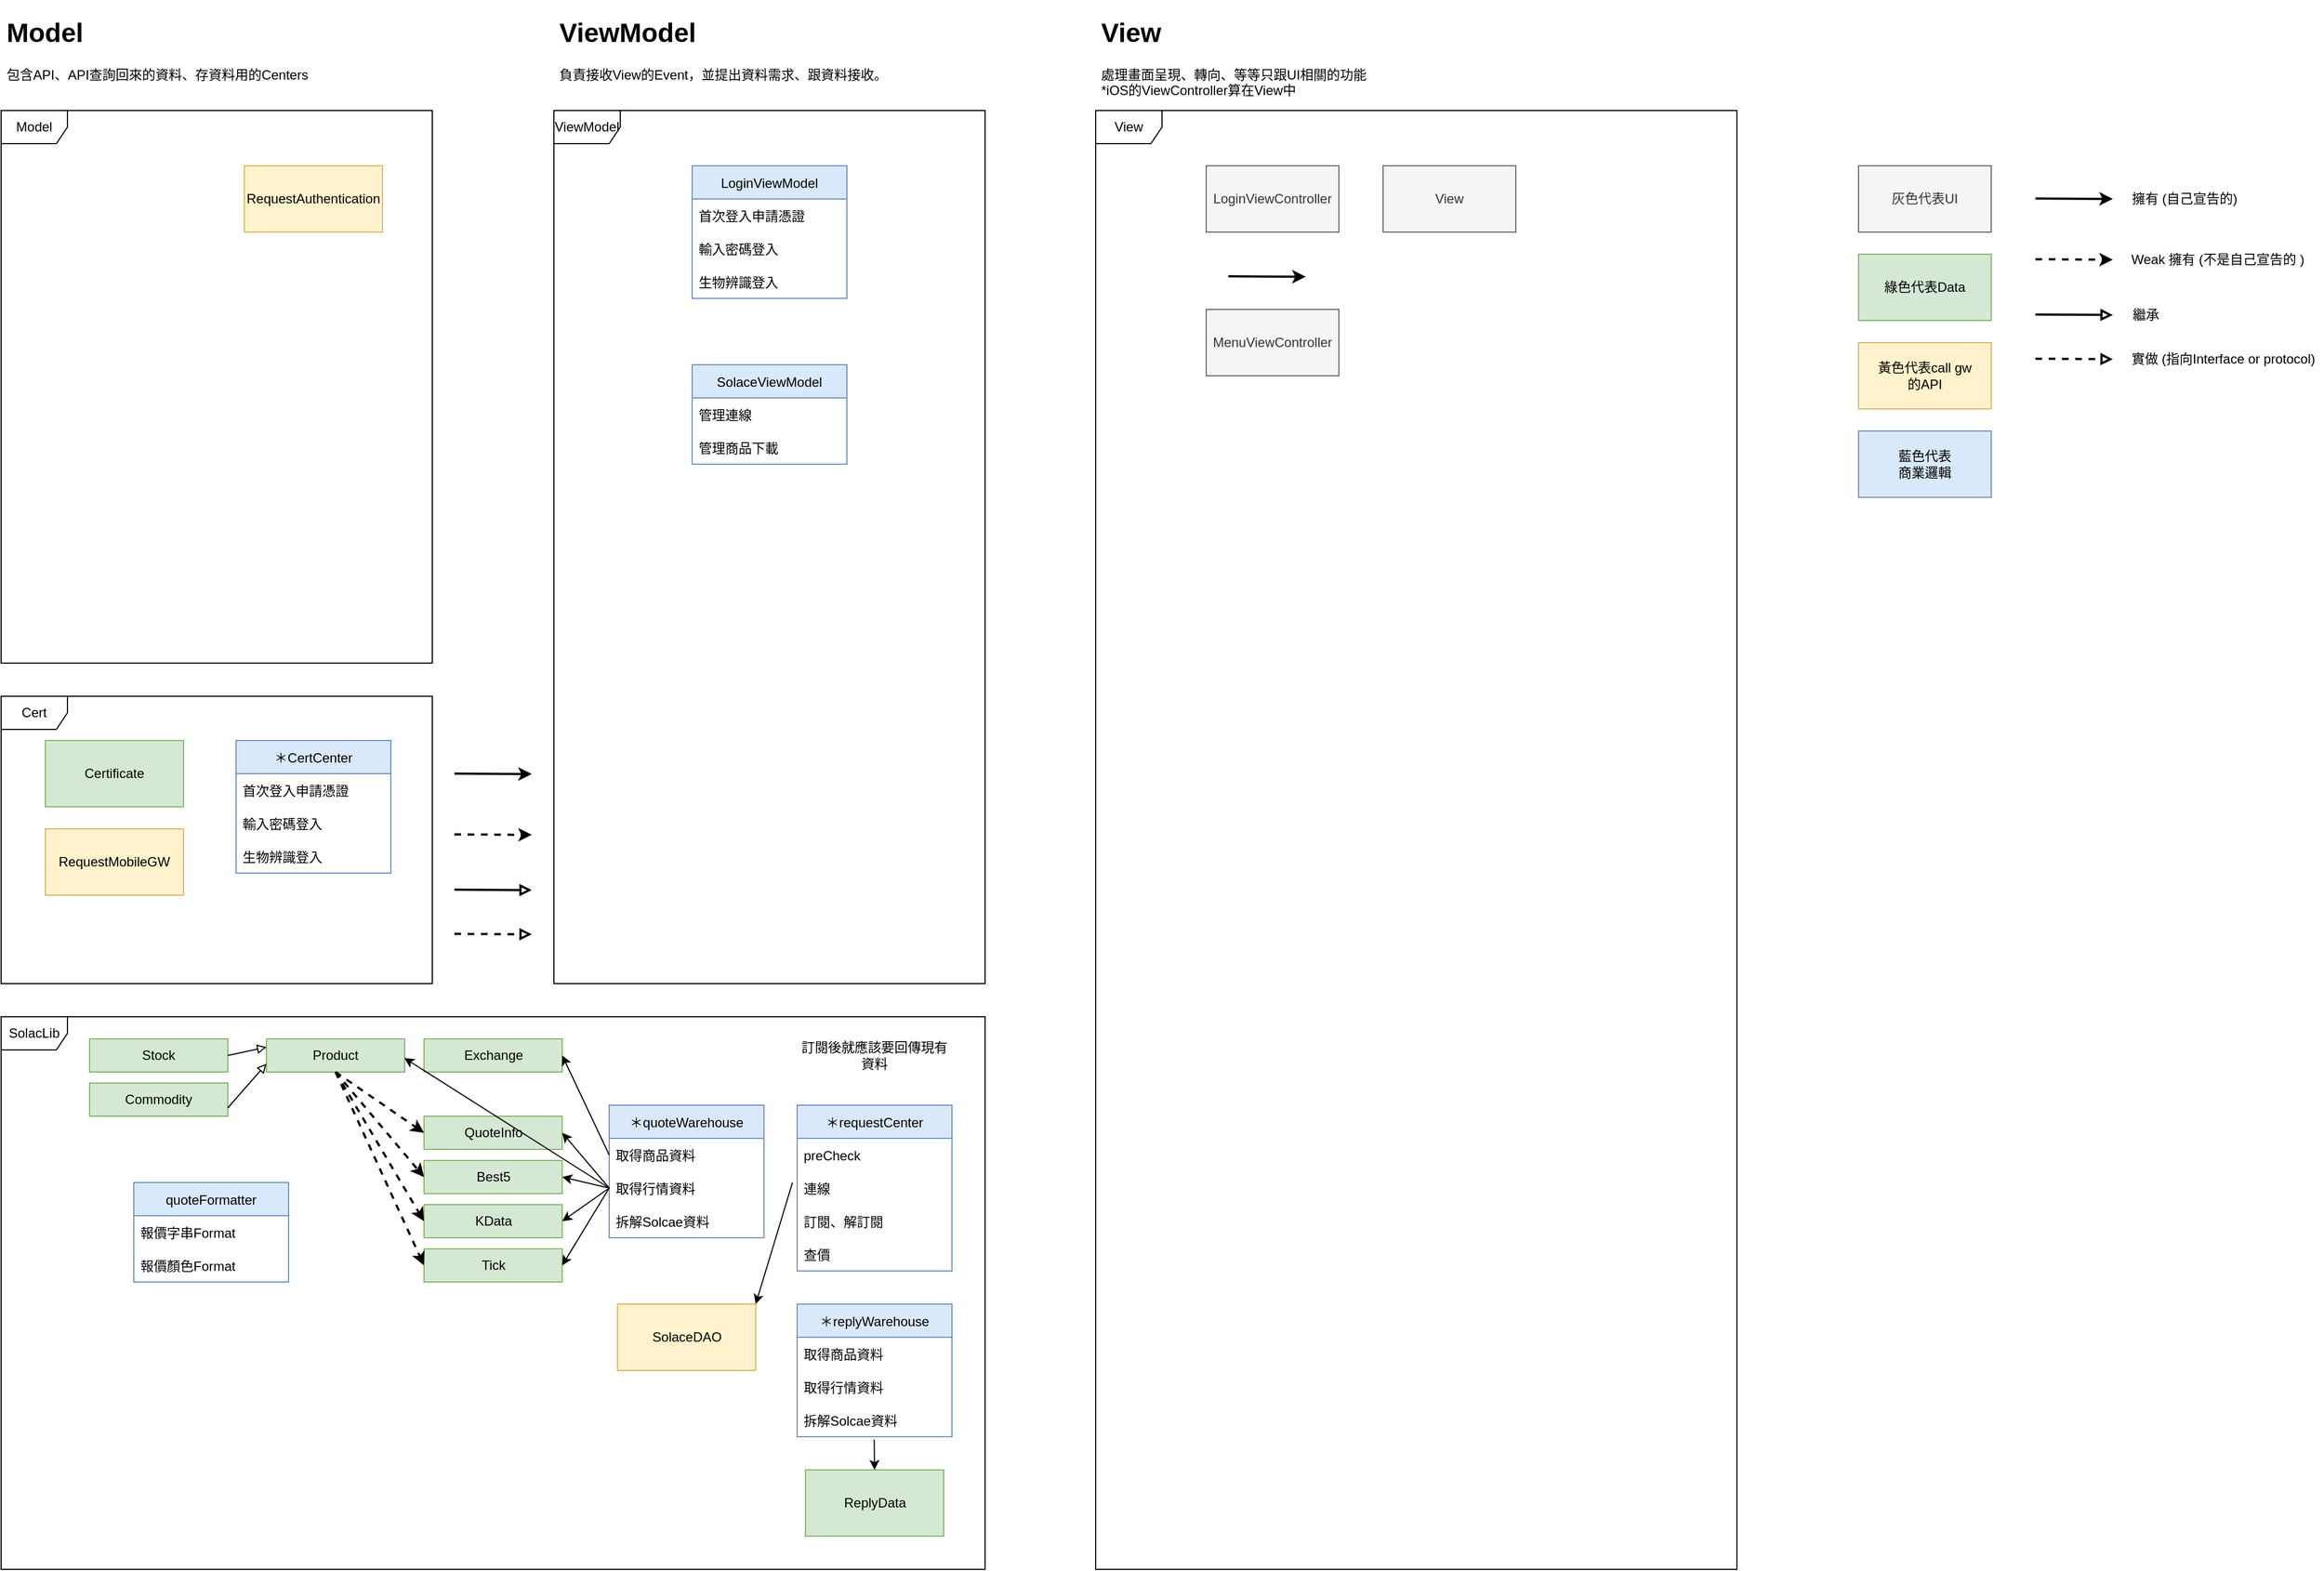 <mxfile version="21.1.1" type="github" pages="2">
  <diagram id="-5MKdK6eIRbCkDSXRrTR" name="第 1 页">
    <mxGraphModel dx="1059" dy="771" grid="1" gridSize="10" guides="1" tooltips="1" connect="1" arrows="1" fold="1" page="1" pageScale="1" pageWidth="3300" pageHeight="2339" math="0" shadow="0">
      <root>
        <mxCell id="0" />
        <mxCell id="1" parent="0" />
        <mxCell id="uijvVhA-nRrtOMYBr-LF-1" value="Model" style="shape=umlFrame;whiteSpace=wrap;html=1;" parent="1" vertex="1">
          <mxGeometry x="90" y="170" width="390" height="500" as="geometry" />
        </mxCell>
        <mxCell id="uijvVhA-nRrtOMYBr-LF-2" value="Cert" style="shape=umlFrame;whiteSpace=wrap;html=1;" parent="1" vertex="1">
          <mxGeometry x="90" y="700" width="390" height="260" as="geometry" />
        </mxCell>
        <mxCell id="uijvVhA-nRrtOMYBr-LF-3" value="SolacLib" style="shape=umlFrame;whiteSpace=wrap;html=1;" parent="1" vertex="1">
          <mxGeometry x="90" y="990" width="890" height="500" as="geometry" />
        </mxCell>
        <mxCell id="uijvVhA-nRrtOMYBr-LF-4" value="ViewModel" style="shape=umlFrame;whiteSpace=wrap;html=1;" parent="1" vertex="1">
          <mxGeometry x="590" y="170" width="390" height="790" as="geometry" />
        </mxCell>
        <mxCell id="uijvVhA-nRrtOMYBr-LF-5" value="&lt;h1&gt;Model&lt;/h1&gt;&lt;p&gt;包含API、API查詢回來的資料、存資料用的Centers&lt;/p&gt;" style="text;html=1;strokeColor=none;fillColor=none;spacing=5;spacingTop=-20;whiteSpace=wrap;overflow=hidden;rounded=0;" parent="1" vertex="1">
          <mxGeometry x="90" y="80" width="390" height="70" as="geometry" />
        </mxCell>
        <mxCell id="uijvVhA-nRrtOMYBr-LF-6" value="&lt;h1&gt;ViewModel&lt;/h1&gt;&lt;p&gt;負責接收View的Event，並提出資料需求、跟資料接收。&lt;/p&gt;" style="text;html=1;strokeColor=none;fillColor=none;spacing=5;spacingTop=-20;whiteSpace=wrap;overflow=hidden;rounded=0;" parent="1" vertex="1">
          <mxGeometry x="590" y="80" width="390" height="70" as="geometry" />
        </mxCell>
        <mxCell id="uijvVhA-nRrtOMYBr-LF-7" value="View" style="shape=umlFrame;whiteSpace=wrap;html=1;" parent="1" vertex="1">
          <mxGeometry x="1080" y="170" width="580" height="1320" as="geometry" />
        </mxCell>
        <mxCell id="uijvVhA-nRrtOMYBr-LF-8" value="&lt;h1&gt;View&lt;/h1&gt;&lt;p&gt;處理畫面呈現、轉向、等等只跟UI相關的功能&lt;br&gt;*iOS的ViewController算在View中&lt;/p&gt;" style="text;html=1;strokeColor=none;fillColor=none;spacing=5;spacingTop=-20;whiteSpace=wrap;overflow=hidden;rounded=0;" parent="1" vertex="1">
          <mxGeometry x="1080" y="80" width="390" height="80" as="geometry" />
        </mxCell>
        <mxCell id="uijvVhA-nRrtOMYBr-LF-10" value="LoginViewController" style="rounded=0;whiteSpace=wrap;html=1;fillColor=#f5f5f5;fontColor=#333333;strokeColor=#666666;" parent="1" vertex="1">
          <mxGeometry x="1180" y="220" width="120" height="60" as="geometry" />
        </mxCell>
        <mxCell id="uijvVhA-nRrtOMYBr-LF-11" value="View" style="rounded=0;whiteSpace=wrap;html=1;fillColor=#f5f5f5;fontColor=#333333;strokeColor=#666666;" parent="1" vertex="1">
          <mxGeometry x="1340" y="220" width="120" height="60" as="geometry" />
        </mxCell>
        <mxCell id="uijvVhA-nRrtOMYBr-LF-12" value="RequestAuthentication" style="rounded=0;whiteSpace=wrap;html=1;fillColor=#fff2cc;strokeColor=#d6b656;" parent="1" vertex="1">
          <mxGeometry x="310" y="220" width="125" height="60" as="geometry" />
        </mxCell>
        <mxCell id="uijvVhA-nRrtOMYBr-LF-16" value="LoginViewModel" style="swimlane;fontStyle=0;childLayout=stackLayout;horizontal=1;startSize=30;horizontalStack=0;resizeParent=1;resizeParentMax=0;resizeLast=0;collapsible=1;marginBottom=0;fillColor=#dae8fc;strokeColor=#6c8ebf;" parent="1" vertex="1">
          <mxGeometry x="715" y="220" width="140" height="120" as="geometry">
            <mxRectangle x="725" y="290" width="60" height="30" as="alternateBounds" />
          </mxGeometry>
        </mxCell>
        <mxCell id="uijvVhA-nRrtOMYBr-LF-17" value="首次登入申請憑證" style="text;strokeColor=none;fillColor=none;align=left;verticalAlign=middle;spacingLeft=4;spacingRight=4;overflow=hidden;points=[[0,0.5],[1,0.5]];portConstraint=eastwest;rotatable=0;" parent="uijvVhA-nRrtOMYBr-LF-16" vertex="1">
          <mxGeometry y="30" width="140" height="30" as="geometry" />
        </mxCell>
        <mxCell id="uijvVhA-nRrtOMYBr-LF-18" value="輸入密碼登入" style="text;strokeColor=none;fillColor=none;align=left;verticalAlign=middle;spacingLeft=4;spacingRight=4;overflow=hidden;points=[[0,0.5],[1,0.5]];portConstraint=eastwest;rotatable=0;" parent="uijvVhA-nRrtOMYBr-LF-16" vertex="1">
          <mxGeometry y="60" width="140" height="30" as="geometry" />
        </mxCell>
        <mxCell id="uijvVhA-nRrtOMYBr-LF-19" value="生物辨識登入" style="text;strokeColor=none;fillColor=none;align=left;verticalAlign=middle;spacingLeft=4;spacingRight=4;overflow=hidden;points=[[0,0.5],[1,0.5]];portConstraint=eastwest;rotatable=0;" parent="uijvVhA-nRrtOMYBr-LF-16" vertex="1">
          <mxGeometry y="90" width="140" height="30" as="geometry" />
        </mxCell>
        <mxCell id="uijvVhA-nRrtOMYBr-LF-24" value="＊CertCenter" style="swimlane;fontStyle=0;childLayout=stackLayout;horizontal=1;startSize=30;horizontalStack=0;resizeParent=1;resizeParentMax=0;resizeLast=0;collapsible=1;marginBottom=0;fillColor=#dae8fc;strokeColor=#6c8ebf;" parent="1" vertex="1">
          <mxGeometry x="302.5" y="740" width="140" height="120" as="geometry">
            <mxRectangle x="725" y="290" width="60" height="30" as="alternateBounds" />
          </mxGeometry>
        </mxCell>
        <mxCell id="uijvVhA-nRrtOMYBr-LF-25" value="首次登入申請憑證" style="text;strokeColor=none;fillColor=none;align=left;verticalAlign=middle;spacingLeft=4;spacingRight=4;overflow=hidden;points=[[0,0.5],[1,0.5]];portConstraint=eastwest;rotatable=0;" parent="uijvVhA-nRrtOMYBr-LF-24" vertex="1">
          <mxGeometry y="30" width="140" height="30" as="geometry" />
        </mxCell>
        <mxCell id="uijvVhA-nRrtOMYBr-LF-26" value="輸入密碼登入" style="text;strokeColor=none;fillColor=none;align=left;verticalAlign=middle;spacingLeft=4;spacingRight=4;overflow=hidden;points=[[0,0.5],[1,0.5]];portConstraint=eastwest;rotatable=0;" parent="uijvVhA-nRrtOMYBr-LF-24" vertex="1">
          <mxGeometry y="60" width="140" height="30" as="geometry" />
        </mxCell>
        <mxCell id="uijvVhA-nRrtOMYBr-LF-27" value="生物辨識登入" style="text;strokeColor=none;fillColor=none;align=left;verticalAlign=middle;spacingLeft=4;spacingRight=4;overflow=hidden;points=[[0,0.5],[1,0.5]];portConstraint=eastwest;rotatable=0;" parent="uijvVhA-nRrtOMYBr-LF-24" vertex="1">
          <mxGeometry y="90" width="140" height="30" as="geometry" />
        </mxCell>
        <mxCell id="uijvVhA-nRrtOMYBr-LF-28" value="Certificate" style="rounded=0;whiteSpace=wrap;html=1;fillColor=#d5e8d4;strokeColor=#82b366;" parent="1" vertex="1">
          <mxGeometry x="130" y="740" width="125" height="60" as="geometry" />
        </mxCell>
        <mxCell id="uijvVhA-nRrtOMYBr-LF-29" value="RequestMobileGW" style="rounded=0;whiteSpace=wrap;html=1;fillColor=#fff2cc;strokeColor=#d6b656;" parent="1" vertex="1">
          <mxGeometry x="130" y="820" width="125" height="60" as="geometry" />
        </mxCell>
        <mxCell id="uijvVhA-nRrtOMYBr-LF-30" value="灰色代表UI" style="rounded=0;whiteSpace=wrap;html=1;fillColor=#f5f5f5;fontColor=#333333;strokeColor=#666666;" parent="1" vertex="1">
          <mxGeometry x="1770" y="220" width="120" height="60" as="geometry" />
        </mxCell>
        <mxCell id="uijvVhA-nRrtOMYBr-LF-31" value="綠色代表Data" style="rounded=0;whiteSpace=wrap;html=1;fillColor=#d5e8d4;strokeColor=#82b366;" parent="1" vertex="1">
          <mxGeometry x="1770" y="300" width="120" height="60" as="geometry" />
        </mxCell>
        <mxCell id="uijvVhA-nRrtOMYBr-LF-32" value="黃色代表call gw&lt;br&gt;的API" style="rounded=0;whiteSpace=wrap;html=1;fillColor=#fff2cc;strokeColor=#d6b656;" parent="1" vertex="1">
          <mxGeometry x="1770" y="380" width="120" height="60" as="geometry" />
        </mxCell>
        <mxCell id="uijvVhA-nRrtOMYBr-LF-33" value="藍色代表&lt;br&gt;商業邏輯" style="rounded=0;whiteSpace=wrap;html=1;fillColor=#dae8fc;strokeColor=#6c8ebf;" parent="1" vertex="1">
          <mxGeometry x="1770" y="460" width="120" height="60" as="geometry" />
        </mxCell>
        <mxCell id="uijvVhA-nRrtOMYBr-LF-34" value="" style="endArrow=classic;html=1;rounded=0;strokeWidth=2;" parent="1" edge="1">
          <mxGeometry width="50" height="50" relative="1" as="geometry">
            <mxPoint x="1930" y="249.57" as="sourcePoint" />
            <mxPoint x="2000" y="250" as="targetPoint" />
          </mxGeometry>
        </mxCell>
        <mxCell id="uijvVhA-nRrtOMYBr-LF-35" value="擁有 (自己宣告的)" style="text;html=1;strokeColor=none;fillColor=none;align=center;verticalAlign=middle;whiteSpace=wrap;rounded=0;" parent="1" vertex="1">
          <mxGeometry x="2010" y="235" width="110" height="30" as="geometry" />
        </mxCell>
        <mxCell id="uijvVhA-nRrtOMYBr-LF-36" value="" style="endArrow=classic;html=1;rounded=0;strokeWidth=2;dashed=1;" parent="1" edge="1">
          <mxGeometry width="50" height="50" relative="1" as="geometry">
            <mxPoint x="1930" y="304.57" as="sourcePoint" />
            <mxPoint x="2000" y="305.0" as="targetPoint" />
          </mxGeometry>
        </mxCell>
        <mxCell id="uijvVhA-nRrtOMYBr-LF-37" value="Weak 擁有 (不是自己宣告的 )" style="text;html=1;strokeColor=none;fillColor=none;align=center;verticalAlign=middle;whiteSpace=wrap;rounded=0;" parent="1" vertex="1">
          <mxGeometry x="2010" y="290" width="170" height="30" as="geometry" />
        </mxCell>
        <mxCell id="uijvVhA-nRrtOMYBr-LF-38" value="" style="endArrow=block;html=1;rounded=0;strokeWidth=2;endFill=0;" parent="1" edge="1">
          <mxGeometry width="50" height="50" relative="1" as="geometry">
            <mxPoint x="1930" y="354.57" as="sourcePoint" />
            <mxPoint x="2000" y="355.0" as="targetPoint" />
          </mxGeometry>
        </mxCell>
        <mxCell id="uijvVhA-nRrtOMYBr-LF-39" value="繼承" style="text;html=1;strokeColor=none;fillColor=none;align=center;verticalAlign=middle;whiteSpace=wrap;rounded=0;" parent="1" vertex="1">
          <mxGeometry x="2010" y="340" width="40" height="30" as="geometry" />
        </mxCell>
        <mxCell id="uijvVhA-nRrtOMYBr-LF-42" value="" style="endArrow=block;html=1;rounded=0;strokeWidth=2;endFill=0;dashed=1;" parent="1" edge="1">
          <mxGeometry width="50" height="50" relative="1" as="geometry">
            <mxPoint x="1930" y="394.57" as="sourcePoint" />
            <mxPoint x="2000" y="395.0" as="targetPoint" />
          </mxGeometry>
        </mxCell>
        <mxCell id="uijvVhA-nRrtOMYBr-LF-43" value="實做 (指向Interface or protocol)" style="text;html=1;strokeColor=none;fillColor=none;align=center;verticalAlign=middle;whiteSpace=wrap;rounded=0;" parent="1" vertex="1">
          <mxGeometry x="2010" y="380" width="180" height="30" as="geometry" />
        </mxCell>
        <mxCell id="BUKAJGDQqXMuFUCt6NBV-1" value="" style="endArrow=classic;html=1;rounded=0;strokeWidth=2;" parent="1" edge="1">
          <mxGeometry width="50" height="50" relative="1" as="geometry">
            <mxPoint x="1200" y="320.0" as="sourcePoint" />
            <mxPoint x="1270" y="320.43" as="targetPoint" />
          </mxGeometry>
        </mxCell>
        <mxCell id="BUKAJGDQqXMuFUCt6NBV-2" value="MenuViewController" style="rounded=0;whiteSpace=wrap;html=1;fillColor=#f5f5f5;fontColor=#333333;strokeColor=#666666;" parent="1" vertex="1">
          <mxGeometry x="1180" y="350" width="120" height="60" as="geometry" />
        </mxCell>
        <mxCell id="BUKAJGDQqXMuFUCt6NBV-3" value="SolaceViewModel" style="swimlane;fontStyle=0;childLayout=stackLayout;horizontal=1;startSize=30;horizontalStack=0;resizeParent=1;resizeParentMax=0;resizeLast=0;collapsible=1;marginBottom=0;fillColor=#dae8fc;strokeColor=#6c8ebf;" parent="1" vertex="1">
          <mxGeometry x="715" y="400" width="140" height="90" as="geometry">
            <mxRectangle x="725" y="290" width="60" height="30" as="alternateBounds" />
          </mxGeometry>
        </mxCell>
        <mxCell id="BUKAJGDQqXMuFUCt6NBV-4" value="管理連線" style="text;strokeColor=none;fillColor=none;align=left;verticalAlign=middle;spacingLeft=4;spacingRight=4;overflow=hidden;points=[[0,0.5],[1,0.5]];portConstraint=eastwest;rotatable=0;" parent="BUKAJGDQqXMuFUCt6NBV-3" vertex="1">
          <mxGeometry y="30" width="140" height="30" as="geometry" />
        </mxCell>
        <mxCell id="BUKAJGDQqXMuFUCt6NBV-5" value="管理商品下載" style="text;strokeColor=none;fillColor=none;align=left;verticalAlign=middle;spacingLeft=4;spacingRight=4;overflow=hidden;points=[[0,0.5],[1,0.5]];portConstraint=eastwest;rotatable=0;" parent="BUKAJGDQqXMuFUCt6NBV-3" vertex="1">
          <mxGeometry y="60" width="140" height="30" as="geometry" />
        </mxCell>
        <mxCell id="BUKAJGDQqXMuFUCt6NBV-7" value="＊quoteWarehouse" style="swimlane;fontStyle=0;childLayout=stackLayout;horizontal=1;startSize=30;horizontalStack=0;resizeParent=1;resizeParentMax=0;resizeLast=0;collapsible=1;marginBottom=0;fillColor=#dae8fc;strokeColor=#6c8ebf;" parent="1" vertex="1">
          <mxGeometry x="640" y="1070" width="140" height="120" as="geometry">
            <mxRectangle x="600" y="1150" width="60" height="30" as="alternateBounds" />
          </mxGeometry>
        </mxCell>
        <mxCell id="BUKAJGDQqXMuFUCt6NBV-8" value="取得商品資料" style="text;strokeColor=none;fillColor=none;align=left;verticalAlign=middle;spacingLeft=4;spacingRight=4;overflow=hidden;points=[[0,0.5],[1,0.5]];portConstraint=eastwest;rotatable=0;" parent="BUKAJGDQqXMuFUCt6NBV-7" vertex="1">
          <mxGeometry y="30" width="140" height="30" as="geometry" />
        </mxCell>
        <mxCell id="BUKAJGDQqXMuFUCt6NBV-10" value="取得行情資料" style="text;strokeColor=none;fillColor=none;align=left;verticalAlign=middle;spacingLeft=4;spacingRight=4;overflow=hidden;points=[[0,0.5],[1,0.5]];portConstraint=eastwest;rotatable=0;" parent="BUKAJGDQqXMuFUCt6NBV-7" vertex="1">
          <mxGeometry y="60" width="140" height="30" as="geometry" />
        </mxCell>
        <mxCell id="BUKAJGDQqXMuFUCt6NBV-9" value="拆解Solcae資料" style="text;strokeColor=none;fillColor=none;align=left;verticalAlign=middle;spacingLeft=4;spacingRight=4;overflow=hidden;points=[[0,0.5],[1,0.5]];portConstraint=eastwest;rotatable=0;" parent="BUKAJGDQqXMuFUCt6NBV-7" vertex="1">
          <mxGeometry y="90" width="140" height="30" as="geometry" />
        </mxCell>
        <mxCell id="BUKAJGDQqXMuFUCt6NBV-11" value="＊requestCenter" style="swimlane;fontStyle=0;childLayout=stackLayout;horizontal=1;startSize=30;horizontalStack=0;resizeParent=1;resizeParentMax=0;resizeLast=0;collapsible=1;marginBottom=0;fillColor=#dae8fc;strokeColor=#6c8ebf;" parent="1" vertex="1">
          <mxGeometry x="810" y="1070" width="140" height="150" as="geometry">
            <mxRectangle x="725" y="290" width="60" height="30" as="alternateBounds" />
          </mxGeometry>
        </mxCell>
        <mxCell id="BUKAJGDQqXMuFUCt6NBV-12" value="preCheck" style="text;strokeColor=none;fillColor=none;align=left;verticalAlign=middle;spacingLeft=4;spacingRight=4;overflow=hidden;points=[[0,0.5],[1,0.5]];portConstraint=eastwest;rotatable=0;" parent="BUKAJGDQqXMuFUCt6NBV-11" vertex="1">
          <mxGeometry y="30" width="140" height="30" as="geometry" />
        </mxCell>
        <mxCell id="BUKAJGDQqXMuFUCt6NBV-13" value="連線" style="text;strokeColor=none;fillColor=none;align=left;verticalAlign=middle;spacingLeft=4;spacingRight=4;overflow=hidden;points=[[0,0.5],[1,0.5]];portConstraint=eastwest;rotatable=0;" parent="BUKAJGDQqXMuFUCt6NBV-11" vertex="1">
          <mxGeometry y="60" width="140" height="30" as="geometry" />
        </mxCell>
        <mxCell id="BUKAJGDQqXMuFUCt6NBV-14" value="訂閱、解訂閱" style="text;strokeColor=none;fillColor=none;align=left;verticalAlign=middle;spacingLeft=4;spacingRight=4;overflow=hidden;points=[[0,0.5],[1,0.5]];portConstraint=eastwest;rotatable=0;" parent="BUKAJGDQqXMuFUCt6NBV-11" vertex="1">
          <mxGeometry y="90" width="140" height="30" as="geometry" />
        </mxCell>
        <mxCell id="BUKAJGDQqXMuFUCt6NBV-24" value="查價" style="text;strokeColor=none;fillColor=none;align=left;verticalAlign=middle;spacingLeft=4;spacingRight=4;overflow=hidden;points=[[0,0.5],[1,0.5]];portConstraint=eastwest;rotatable=0;" parent="BUKAJGDQqXMuFUCt6NBV-11" vertex="1">
          <mxGeometry y="120" width="140" height="30" as="geometry" />
        </mxCell>
        <mxCell id="BUKAJGDQqXMuFUCt6NBV-25" value="SolaceDAO" style="rounded=0;whiteSpace=wrap;html=1;fillColor=#fff2cc;strokeColor=#d6b656;" parent="1" vertex="1">
          <mxGeometry x="647.5" y="1250" width="125" height="60" as="geometry" />
        </mxCell>
        <mxCell id="BUKAJGDQqXMuFUCt6NBV-27" value="Exchange" style="rounded=0;whiteSpace=wrap;html=1;fillColor=#d5e8d4;strokeColor=#82b366;" parent="1" vertex="1">
          <mxGeometry x="472.5" y="1010" width="125" height="30" as="geometry" />
        </mxCell>
        <mxCell id="BUKAJGDQqXMuFUCt6NBV-28" value="Product" style="rounded=0;whiteSpace=wrap;html=1;fillColor=#d5e8d4;strokeColor=#82b366;" parent="1" vertex="1">
          <mxGeometry x="330" y="1010" width="125" height="30" as="geometry" />
        </mxCell>
        <mxCell id="BUKAJGDQqXMuFUCt6NBV-29" value="Stock" style="rounded=0;whiteSpace=wrap;html=1;fillColor=#d5e8d4;strokeColor=#82b366;" parent="1" vertex="1">
          <mxGeometry x="170" y="1010" width="125" height="30" as="geometry" />
        </mxCell>
        <mxCell id="BUKAJGDQqXMuFUCt6NBV-30" value="Commodity" style="rounded=0;whiteSpace=wrap;html=1;fillColor=#d5e8d4;strokeColor=#82b366;" parent="1" vertex="1">
          <mxGeometry x="170" y="1050" width="125" height="30" as="geometry" />
        </mxCell>
        <mxCell id="BUKAJGDQqXMuFUCt6NBV-31" value="" style="endArrow=block;html=1;rounded=0;strokeWidth=1;endFill=0;exitX=1;exitY=0.5;exitDx=0;exitDy=0;entryX=0;entryY=0.25;entryDx=0;entryDy=0;" parent="1" source="BUKAJGDQqXMuFUCt6NBV-29" target="BUKAJGDQqXMuFUCt6NBV-28" edge="1">
          <mxGeometry width="50" height="50" relative="1" as="geometry">
            <mxPoint x="302.5" y="1210" as="sourcePoint" />
            <mxPoint x="372.5" y="1210.43" as="targetPoint" />
          </mxGeometry>
        </mxCell>
        <mxCell id="BUKAJGDQqXMuFUCt6NBV-32" value="" style="endArrow=block;html=1;rounded=0;strokeWidth=1;endFill=0;exitX=1;exitY=0.75;exitDx=0;exitDy=0;entryX=0;entryY=0.75;entryDx=0;entryDy=0;" parent="1" source="BUKAJGDQqXMuFUCt6NBV-30" target="BUKAJGDQqXMuFUCt6NBV-28" edge="1">
          <mxGeometry width="50" height="50" relative="1" as="geometry">
            <mxPoint x="312.5" y="1220" as="sourcePoint" />
            <mxPoint x="382.5" y="1220.43" as="targetPoint" />
          </mxGeometry>
        </mxCell>
        <mxCell id="BUKAJGDQqXMuFUCt6NBV-33" value="QuoteInfo" style="rounded=0;whiteSpace=wrap;html=1;fillColor=#d5e8d4;strokeColor=#82b366;" parent="1" vertex="1">
          <mxGeometry x="472.5" y="1080" width="125" height="30" as="geometry" />
        </mxCell>
        <mxCell id="BUKAJGDQqXMuFUCt6NBV-34" value="Best5" style="rounded=0;whiteSpace=wrap;html=1;fillColor=#d5e8d4;strokeColor=#82b366;" parent="1" vertex="1">
          <mxGeometry x="472.5" y="1120" width="125" height="30" as="geometry" />
        </mxCell>
        <mxCell id="BUKAJGDQqXMuFUCt6NBV-35" value="Tick" style="rounded=0;whiteSpace=wrap;html=1;fillColor=#d5e8d4;strokeColor=#82b366;" parent="1" vertex="1">
          <mxGeometry x="472.5" y="1200" width="125" height="30" as="geometry" />
        </mxCell>
        <mxCell id="BUKAJGDQqXMuFUCt6NBV-36" value="KData" style="rounded=0;whiteSpace=wrap;html=1;fillColor=#d5e8d4;strokeColor=#82b366;" parent="1" vertex="1">
          <mxGeometry x="472.5" y="1160" width="125" height="30" as="geometry" />
        </mxCell>
        <mxCell id="BUKAJGDQqXMuFUCt6NBV-37" value="ReplyData" style="rounded=0;whiteSpace=wrap;html=1;fillColor=#d5e8d4;strokeColor=#82b366;" parent="1" vertex="1">
          <mxGeometry x="817.5" y="1400" width="125" height="60" as="geometry" />
        </mxCell>
        <mxCell id="BUKAJGDQqXMuFUCt6NBV-38" value="＊replyWarehouse" style="swimlane;fontStyle=0;childLayout=stackLayout;horizontal=1;startSize=30;horizontalStack=0;resizeParent=1;resizeParentMax=0;resizeLast=0;collapsible=1;marginBottom=0;fillColor=#dae8fc;strokeColor=#6c8ebf;" parent="1" vertex="1">
          <mxGeometry x="810" y="1250" width="140" height="120" as="geometry">
            <mxRectangle x="600" y="1150" width="60" height="30" as="alternateBounds" />
          </mxGeometry>
        </mxCell>
        <mxCell id="BUKAJGDQqXMuFUCt6NBV-39" value="取得商品資料" style="text;strokeColor=none;fillColor=none;align=left;verticalAlign=middle;spacingLeft=4;spacingRight=4;overflow=hidden;points=[[0,0.5],[1,0.5]];portConstraint=eastwest;rotatable=0;" parent="BUKAJGDQqXMuFUCt6NBV-38" vertex="1">
          <mxGeometry y="30" width="140" height="30" as="geometry" />
        </mxCell>
        <mxCell id="BUKAJGDQqXMuFUCt6NBV-40" value="取得行情資料" style="text;strokeColor=none;fillColor=none;align=left;verticalAlign=middle;spacingLeft=4;spacingRight=4;overflow=hidden;points=[[0,0.5],[1,0.5]];portConstraint=eastwest;rotatable=0;" parent="BUKAJGDQqXMuFUCt6NBV-38" vertex="1">
          <mxGeometry y="60" width="140" height="30" as="geometry" />
        </mxCell>
        <mxCell id="BUKAJGDQqXMuFUCt6NBV-41" value="拆解Solcae資料" style="text;strokeColor=none;fillColor=none;align=left;verticalAlign=middle;spacingLeft=4;spacingRight=4;overflow=hidden;points=[[0,0.5],[1,0.5]];portConstraint=eastwest;rotatable=0;" parent="BUKAJGDQqXMuFUCt6NBV-38" vertex="1">
          <mxGeometry y="90" width="140" height="30" as="geometry" />
        </mxCell>
        <mxCell id="BUKAJGDQqXMuFUCt6NBV-44" value="" style="endArrow=classic;html=1;rounded=0;strokeWidth=2;" parent="1" edge="1">
          <mxGeometry width="50" height="50" relative="1" as="geometry">
            <mxPoint x="500" y="770" as="sourcePoint" />
            <mxPoint x="570" y="770.43" as="targetPoint" />
          </mxGeometry>
        </mxCell>
        <mxCell id="BUKAJGDQqXMuFUCt6NBV-45" value="" style="endArrow=classic;html=1;rounded=0;strokeWidth=2;dashed=1;" parent="1" edge="1">
          <mxGeometry width="50" height="50" relative="1" as="geometry">
            <mxPoint x="500" y="825" as="sourcePoint" />
            <mxPoint x="570" y="825.43" as="targetPoint" />
          </mxGeometry>
        </mxCell>
        <mxCell id="BUKAJGDQqXMuFUCt6NBV-46" value="" style="endArrow=block;html=1;rounded=0;strokeWidth=2;endFill=0;" parent="1" edge="1">
          <mxGeometry width="50" height="50" relative="1" as="geometry">
            <mxPoint x="500" y="875" as="sourcePoint" />
            <mxPoint x="570" y="875.43" as="targetPoint" />
          </mxGeometry>
        </mxCell>
        <mxCell id="BUKAJGDQqXMuFUCt6NBV-47" value="" style="endArrow=block;html=1;rounded=0;strokeWidth=2;endFill=0;dashed=1;" parent="1" edge="1">
          <mxGeometry width="50" height="50" relative="1" as="geometry">
            <mxPoint x="500" y="915" as="sourcePoint" />
            <mxPoint x="570" y="915.43" as="targetPoint" />
          </mxGeometry>
        </mxCell>
        <mxCell id="BUKAJGDQqXMuFUCt6NBV-48" value="" style="endArrow=classic;html=1;rounded=0;strokeWidth=1;exitX=-0.03;exitY=0.333;exitDx=0;exitDy=0;exitPerimeter=0;entryX=1;entryY=0;entryDx=0;entryDy=0;" parent="1" source="BUKAJGDQqXMuFUCt6NBV-13" target="BUKAJGDQqXMuFUCt6NBV-25" edge="1">
          <mxGeometry width="50" height="50" relative="1" as="geometry">
            <mxPoint x="530" y="1220" as="sourcePoint" />
            <mxPoint x="600" y="1220.43" as="targetPoint" />
          </mxGeometry>
        </mxCell>
        <mxCell id="BUKAJGDQqXMuFUCt6NBV-49" value="" style="endArrow=classic;html=1;rounded=0;strokeWidth=1;exitX=0;exitY=0.5;exitDx=0;exitDy=0;entryX=1;entryY=0.5;entryDx=0;entryDy=0;" parent="1" source="BUKAJGDQqXMuFUCt6NBV-8" target="BUKAJGDQqXMuFUCt6NBV-27" edge="1">
          <mxGeometry width="50" height="50" relative="1" as="geometry">
            <mxPoint x="510" y="1230" as="sourcePoint" />
            <mxPoint x="580" y="1230.43" as="targetPoint" />
          </mxGeometry>
        </mxCell>
        <mxCell id="BUKAJGDQqXMuFUCt6NBV-50" value="" style="endArrow=classic;html=1;rounded=0;strokeWidth=1;exitX=0;exitY=0.5;exitDx=0;exitDy=0;entryX=0.998;entryY=0.578;entryDx=0;entryDy=0;entryPerimeter=0;" parent="1" source="BUKAJGDQqXMuFUCt6NBV-10" target="BUKAJGDQqXMuFUCt6NBV-28" edge="1">
          <mxGeometry width="50" height="50" relative="1" as="geometry">
            <mxPoint x="500" y="1200" as="sourcePoint" />
            <mxPoint x="570" y="1200.43" as="targetPoint" />
          </mxGeometry>
        </mxCell>
        <mxCell id="BUKAJGDQqXMuFUCt6NBV-51" value="" style="endArrow=classic;html=1;rounded=0;strokeWidth=1;exitX=0;exitY=0.5;exitDx=0;exitDy=0;entryX=1;entryY=0.5;entryDx=0;entryDy=0;" parent="1" source="BUKAJGDQqXMuFUCt6NBV-10" target="BUKAJGDQqXMuFUCt6NBV-33" edge="1">
          <mxGeometry width="50" height="50" relative="1" as="geometry">
            <mxPoint x="460" y="1160" as="sourcePoint" />
            <mxPoint x="530" y="1160.43" as="targetPoint" />
          </mxGeometry>
        </mxCell>
        <mxCell id="BUKAJGDQqXMuFUCt6NBV-52" value="" style="endArrow=classic;html=1;rounded=0;strokeWidth=1;exitX=0;exitY=0.5;exitDx=0;exitDy=0;entryX=1;entryY=0.5;entryDx=0;entryDy=0;" parent="1" source="BUKAJGDQqXMuFUCt6NBV-10" target="BUKAJGDQqXMuFUCt6NBV-34" edge="1">
          <mxGeometry width="50" height="50" relative="1" as="geometry">
            <mxPoint x="505" y="1239.66" as="sourcePoint" />
            <mxPoint x="575" y="1240.09" as="targetPoint" />
          </mxGeometry>
        </mxCell>
        <mxCell id="BUKAJGDQqXMuFUCt6NBV-53" value="" style="endArrow=classic;html=1;rounded=0;strokeWidth=1;exitX=0;exitY=0.5;exitDx=0;exitDy=0;entryX=1;entryY=0.5;entryDx=0;entryDy=0;" parent="1" source="BUKAJGDQqXMuFUCt6NBV-10" target="BUKAJGDQqXMuFUCt6NBV-35" edge="1">
          <mxGeometry width="50" height="50" relative="1" as="geometry">
            <mxPoint x="442.5" y="1180" as="sourcePoint" />
            <mxPoint x="512.5" y="1180.43" as="targetPoint" />
          </mxGeometry>
        </mxCell>
        <mxCell id="BUKAJGDQqXMuFUCt6NBV-54" value="" style="endArrow=classic;html=1;rounded=0;strokeWidth=1;entryX=1;entryY=0.5;entryDx=0;entryDy=0;exitX=0;exitY=0.5;exitDx=0;exitDy=0;" parent="1" source="BUKAJGDQqXMuFUCt6NBV-10" target="BUKAJGDQqXMuFUCt6NBV-36" edge="1">
          <mxGeometry width="50" height="50" relative="1" as="geometry">
            <mxPoint x="470" y="1160" as="sourcePoint" />
            <mxPoint x="540" y="1160.43" as="targetPoint" />
          </mxGeometry>
        </mxCell>
        <mxCell id="BUKAJGDQqXMuFUCt6NBV-55" value="" style="endArrow=classic;html=1;rounded=0;strokeWidth=1;exitX=0.498;exitY=1.087;exitDx=0;exitDy=0;exitPerimeter=0;entryX=0.5;entryY=0;entryDx=0;entryDy=0;" parent="1" source="BUKAJGDQqXMuFUCt6NBV-41" target="BUKAJGDQqXMuFUCt6NBV-37" edge="1">
          <mxGeometry width="50" height="50" relative="1" as="geometry">
            <mxPoint x="710" y="1390" as="sourcePoint" />
            <mxPoint x="780" y="1390.43" as="targetPoint" />
          </mxGeometry>
        </mxCell>
        <mxCell id="BUKAJGDQqXMuFUCt6NBV-56" value="" style="endArrow=classic;html=1;rounded=0;strokeWidth=2;dashed=1;entryX=0;entryY=0.5;entryDx=0;entryDy=0;exitX=0.5;exitY=1;exitDx=0;exitDy=0;" parent="1" source="BUKAJGDQqXMuFUCt6NBV-28" target="BUKAJGDQqXMuFUCt6NBV-33" edge="1">
          <mxGeometry width="50" height="50" relative="1" as="geometry">
            <mxPoint x="330" y="1079.31" as="sourcePoint" />
            <mxPoint x="400" y="1079.74" as="targetPoint" />
          </mxGeometry>
        </mxCell>
        <mxCell id="BUKAJGDQqXMuFUCt6NBV-57" value="" style="endArrow=classic;html=1;rounded=0;strokeWidth=2;dashed=1;entryX=0;entryY=0.5;entryDx=0;entryDy=0;exitX=0.5;exitY=1;exitDx=0;exitDy=0;" parent="1" source="BUKAJGDQqXMuFUCt6NBV-28" target="BUKAJGDQqXMuFUCt6NBV-34" edge="1">
          <mxGeometry width="50" height="50" relative="1" as="geometry">
            <mxPoint x="340" y="1129.66" as="sourcePoint" />
            <mxPoint x="410" y="1130.09" as="targetPoint" />
          </mxGeometry>
        </mxCell>
        <mxCell id="BUKAJGDQqXMuFUCt6NBV-58" value="" style="endArrow=classic;html=1;rounded=0;strokeWidth=2;dashed=1;entryX=0;entryY=0.5;entryDx=0;entryDy=0;exitX=0.5;exitY=1;exitDx=0;exitDy=0;" parent="1" source="BUKAJGDQqXMuFUCt6NBV-28" target="BUKAJGDQqXMuFUCt6NBV-36" edge="1">
          <mxGeometry width="50" height="50" relative="1" as="geometry">
            <mxPoint x="357.5" y="1190" as="sourcePoint" />
            <mxPoint x="427.5" y="1190.43" as="targetPoint" />
          </mxGeometry>
        </mxCell>
        <mxCell id="BUKAJGDQqXMuFUCt6NBV-59" value="" style="endArrow=classic;html=1;rounded=0;strokeWidth=2;dashed=1;entryX=0;entryY=0.5;entryDx=0;entryDy=0;exitX=0.5;exitY=1;exitDx=0;exitDy=0;" parent="1" source="BUKAJGDQqXMuFUCt6NBV-28" target="BUKAJGDQqXMuFUCt6NBV-35" edge="1">
          <mxGeometry width="50" height="50" relative="1" as="geometry">
            <mxPoint x="350" y="1200" as="sourcePoint" />
            <mxPoint x="420" y="1200.43" as="targetPoint" />
          </mxGeometry>
        </mxCell>
        <mxCell id="BUKAJGDQqXMuFUCt6NBV-60" value="quoteFormatter" style="swimlane;fontStyle=0;childLayout=stackLayout;horizontal=1;startSize=30;horizontalStack=0;resizeParent=1;resizeParentMax=0;resizeLast=0;collapsible=1;marginBottom=0;fillColor=#dae8fc;strokeColor=#6c8ebf;" parent="1" vertex="1">
          <mxGeometry x="210" y="1140" width="140" height="90" as="geometry">
            <mxRectangle x="600" y="1150" width="60" height="30" as="alternateBounds" />
          </mxGeometry>
        </mxCell>
        <mxCell id="BUKAJGDQqXMuFUCt6NBV-61" value="報價字串Format" style="text;strokeColor=none;fillColor=none;align=left;verticalAlign=middle;spacingLeft=4;spacingRight=4;overflow=hidden;points=[[0,0.5],[1,0.5]];portConstraint=eastwest;rotatable=0;" parent="BUKAJGDQqXMuFUCt6NBV-60" vertex="1">
          <mxGeometry y="30" width="140" height="30" as="geometry" />
        </mxCell>
        <mxCell id="BUKAJGDQqXMuFUCt6NBV-62" value="報價顏色Format" style="text;strokeColor=none;fillColor=none;align=left;verticalAlign=middle;spacingLeft=4;spacingRight=4;overflow=hidden;points=[[0,0.5],[1,0.5]];portConstraint=eastwest;rotatable=0;" parent="BUKAJGDQqXMuFUCt6NBV-60" vertex="1">
          <mxGeometry y="60" width="140" height="30" as="geometry" />
        </mxCell>
        <mxCell id="t8eNwamKj4HyyX8yCdtb-2" value="訂閱後就應該要回傳現有資料" style="text;html=1;strokeColor=none;fillColor=none;align=center;verticalAlign=middle;whiteSpace=wrap;rounded=0;" parent="1" vertex="1">
          <mxGeometry x="810" y="1010" width="140" height="30" as="geometry" />
        </mxCell>
      </root>
    </mxGraphModel>
  </diagram>
  <diagram id="PgSaKb6WReT9AKFrhqK2" name="超光速">
    <mxGraphModel dx="1059" dy="771" grid="1" gridSize="10" guides="1" tooltips="1" connect="1" arrows="1" fold="1" page="1" pageScale="1" pageWidth="3300" pageHeight="4681" math="0" shadow="0">
      <root>
        <mxCell id="0" />
        <mxCell id="1" parent="0" />
        <mxCell id="HIkA6bqopjZ7aSeYtzuE-12" style="edgeStyle=orthogonalEdgeStyle;rounded=0;orthogonalLoop=1;jettySize=auto;html=1;strokeWidth=2;strokeColor=#67AB9F;" parent="1" source="HIkA6bqopjZ7aSeYtzuE-2" target="HIkA6bqopjZ7aSeYtzuE-5" edge="1">
          <mxGeometry relative="1" as="geometry" />
        </mxCell>
        <mxCell id="HIkA6bqopjZ7aSeYtzuE-16" style="edgeStyle=orthogonalEdgeStyle;rounded=0;orthogonalLoop=1;jettySize=auto;html=1;strokeWidth=2;strokeColor=#67AB9F;" parent="1" source="HIkA6bqopjZ7aSeYtzuE-2" target="HIkA6bqopjZ7aSeYtzuE-6" edge="1">
          <mxGeometry relative="1" as="geometry">
            <Array as="points">
              <mxPoint x="205" y="230" />
              <mxPoint x="395" y="230" />
            </Array>
          </mxGeometry>
        </mxCell>
        <mxCell id="HIkA6bqopjZ7aSeYtzuE-2" value="ProductChange" style="rounded=1;whiteSpace=wrap;html=1;strokeWidth=2;strokeColor=#67AB9F;" parent="1" vertex="1">
          <mxGeometry x="120" y="120" width="170" height="60" as="geometry" />
        </mxCell>
        <mxCell id="HIkA6bqopjZ7aSeYtzuE-14" value="x" style="edgeStyle=orthogonalEdgeStyle;rounded=0;orthogonalLoop=1;jettySize=auto;html=1;strokeWidth=2;strokeColor=#67AB9F;" parent="1" source="HIkA6bqopjZ7aSeYtzuE-5" target="HIkA6bqopjZ7aSeYtzuE-10" edge="1">
          <mxGeometry relative="1" as="geometry" />
        </mxCell>
        <mxCell id="HIkA6bqopjZ7aSeYtzuE-5" value="setOrderObj" style="rounded=1;whiteSpace=wrap;html=1;strokeWidth=2;strokeColor=#67AB9F;" parent="1" vertex="1">
          <mxGeometry x="120" y="280" width="170" height="60" as="geometry" />
        </mxCell>
        <mxCell id="HIkA6bqopjZ7aSeYtzuE-17" style="edgeStyle=orthogonalEdgeStyle;rounded=0;orthogonalLoop=1;jettySize=auto;html=1;entryX=0.75;entryY=0;entryDx=0;entryDy=0;strokeWidth=2;strokeColor=#67AB9F;" parent="1" source="HIkA6bqopjZ7aSeYtzuE-6" target="HIkA6bqopjZ7aSeYtzuE-9" edge="1">
          <mxGeometry relative="1" as="geometry">
            <Array as="points">
              <mxPoint x="410" y="380" />
              <mxPoint x="438" y="380" />
            </Array>
          </mxGeometry>
        </mxCell>
        <mxCell id="2hyu9dY-V4xgWeIFRJed-11" value="x" style="edgeLabel;html=1;align=center;verticalAlign=middle;resizable=0;points=[];" vertex="1" connectable="0" parent="HIkA6bqopjZ7aSeYtzuE-17">
          <mxGeometry x="0.153" y="2" relative="1" as="geometry">
            <mxPoint as="offset" />
          </mxGeometry>
        </mxCell>
        <mxCell id="HIkA6bqopjZ7aSeYtzuE-6" value="accountChange" style="rounded=1;whiteSpace=wrap;html=1;strokeWidth=2;strokeColor=#67AB9F;" parent="1" vertex="1">
          <mxGeometry x="310" y="280" width="170" height="60" as="geometry" />
        </mxCell>
        <mxCell id="HIkA6bqopjZ7aSeYtzuE-7" value="FastSwitchViewController" style="shape=umlFrame;whiteSpace=wrap;html=1;pointerEvents=0;strokeWidth=2;strokeColor=#000000;" parent="1" vertex="1">
          <mxGeometry x="100" y="70" width="410" height="140" as="geometry" />
        </mxCell>
        <mxCell id="HIkA6bqopjZ7aSeYtzuE-8" value="SpeedOrderView" style="shape=umlFrame;whiteSpace=wrap;html=1;pointerEvents=0;strokeWidth=2;strokeColor=#000000;" parent="1" vertex="1">
          <mxGeometry x="100" y="250" width="410" height="120" as="geometry" />
        </mxCell>
        <mxCell id="HIkA6bqopjZ7aSeYtzuE-9" value="setAccount" style="rounded=1;whiteSpace=wrap;html=1;strokeWidth=2;strokeColor=#67AB9F;" parent="1" vertex="1">
          <mxGeometry x="310" y="420" width="170" height="60" as="geometry" />
        </mxCell>
        <mxCell id="HIkA6bqopjZ7aSeYtzuE-26" value="x" style="edgeStyle=orthogonalEdgeStyle;rounded=0;orthogonalLoop=1;jettySize=auto;html=1;entryX=0;entryY=0.5;entryDx=0;entryDy=0;strokeWidth=2;strokeColor=#67AB9F;" parent="1" source="HIkA6bqopjZ7aSeYtzuE-10" target="HIkA6bqopjZ7aSeYtzuE-13" edge="1">
          <mxGeometry relative="1" as="geometry">
            <Array as="points">
              <mxPoint x="200" y="530" />
            </Array>
          </mxGeometry>
        </mxCell>
        <mxCell id="HIkA6bqopjZ7aSeYtzuE-10" value="setProduct:reset:" style="rounded=1;whiteSpace=wrap;html=1;strokeWidth=2;strokeColor=#67AB9F;" parent="1" vertex="1">
          <mxGeometry x="130" y="420" width="170" height="60" as="geometry" />
        </mxCell>
        <mxCell id="HIkA6bqopjZ7aSeYtzuE-11" value="SKSelfPrice" style="shape=umlFrame;whiteSpace=wrap;html=1;pointerEvents=0;strokeWidth=2;strokeColor=#000000;" parent="1" vertex="1">
          <mxGeometry x="100" y="400" width="410" height="170" as="geometry" />
        </mxCell>
        <mxCell id="HIkA6bqopjZ7aSeYtzuE-13" value="reloadAllReports:commity:" style="rounded=1;whiteSpace=wrap;html=1;strokeWidth=2;strokeColor=#67AB9F;" parent="1" vertex="1">
          <mxGeometry x="220" y="500" width="170" height="60" as="geometry" />
        </mxCell>
        <mxCell id="HIkA6bqopjZ7aSeYtzuE-15" style="edgeStyle=orthogonalEdgeStyle;rounded=0;orthogonalLoop=1;jettySize=auto;html=1;strokeWidth=2;strokeColor=#67AB9F;" parent="1" source="HIkA6bqopjZ7aSeYtzuE-5" target="HIkA6bqopjZ7aSeYtzuE-9" edge="1">
          <mxGeometry relative="1" as="geometry">
            <mxPoint x="230" y="350" as="sourcePoint" />
            <mxPoint x="225" y="430" as="targetPoint" />
            <Array as="points">
              <mxPoint x="230" y="380" />
              <mxPoint x="395" y="380" />
            </Array>
          </mxGeometry>
        </mxCell>
        <mxCell id="2hyu9dY-V4xgWeIFRJed-10" value="x" style="edgeLabel;html=1;align=center;verticalAlign=middle;resizable=0;points=[];" vertex="1" connectable="0" parent="HIkA6bqopjZ7aSeYtzuE-15">
          <mxGeometry x="-0.331" relative="1" as="geometry">
            <mxPoint as="offset" />
          </mxGeometry>
        </mxCell>
        <mxCell id="HIkA6bqopjZ7aSeYtzuE-18" value="FSNavigationView" style="shape=umlFrame;whiteSpace=wrap;html=1;pointerEvents=0;strokeWidth=2;strokeColor=#000000;" parent="1" vertex="1">
          <mxGeometry x="550" y="70" width="250" height="140" as="geometry" />
        </mxCell>
        <mxCell id="HIkA6bqopjZ7aSeYtzuE-23" style="edgeStyle=orthogonalEdgeStyle;rounded=0;orthogonalLoop=1;jettySize=auto;html=1;entryX=1;entryY=0.5;entryDx=0;entryDy=0;strokeWidth=2;strokeColor=#67AB9F;" parent="1" source="HIkA6bqopjZ7aSeYtzuE-19" target="HIkA6bqopjZ7aSeYtzuE-20" edge="1">
          <mxGeometry relative="1" as="geometry" />
        </mxCell>
        <mxCell id="HIkA6bqopjZ7aSeYtzuE-19" value="processAccountInfo" style="rounded=1;whiteSpace=wrap;html=1;strokeWidth=2;strokeColor=#67AB9F;" parent="1" vertex="1">
          <mxGeometry x="590" y="120" width="170" height="60" as="geometry" />
        </mxCell>
        <mxCell id="HIkA6bqopjZ7aSeYtzuE-20" value="changeAccountInfo" style="rounded=1;whiteSpace=wrap;html=1;strokeWidth=2;strokeColor=#67AB9F;" parent="1" vertex="1">
          <mxGeometry x="310" y="120" width="170" height="60" as="geometry" />
        </mxCell>
        <mxCell id="HIkA6bqopjZ7aSeYtzuE-24" style="edgeStyle=orthogonalEdgeStyle;rounded=0;orthogonalLoop=1;jettySize=auto;html=1;strokeWidth=2;strokeColor=#67AB9F;exitX=0.75;exitY=1;exitDx=0;exitDy=0;" parent="1" source="HIkA6bqopjZ7aSeYtzuE-20" edge="1">
          <mxGeometry relative="1" as="geometry">
            <mxPoint x="440" y="190" as="sourcePoint" />
            <mxPoint x="438" y="280" as="targetPoint" />
          </mxGeometry>
        </mxCell>
        <mxCell id="HIkA6bqopjZ7aSeYtzuE-28" style="edgeStyle=orthogonalEdgeStyle;rounded=0;orthogonalLoop=1;jettySize=auto;html=1;entryX=1;entryY=0.5;entryDx=0;entryDy=0;strokeWidth=2;strokeColor=#67AB9F;" parent="1" source="HIkA6bqopjZ7aSeYtzuE-9" target="HIkA6bqopjZ7aSeYtzuE-13" edge="1">
          <mxGeometry relative="1" as="geometry">
            <mxPoint x="410" y="480" as="sourcePoint" />
            <mxPoint x="430" y="530" as="targetPoint" />
            <Array as="points">
              <mxPoint x="410" y="530" />
            </Array>
          </mxGeometry>
        </mxCell>
        <mxCell id="2hyu9dY-V4xgWeIFRJed-12" value="x" style="edgeLabel;html=1;align=center;verticalAlign=middle;resizable=0;points=[];" vertex="1" connectable="0" parent="HIkA6bqopjZ7aSeYtzuE-28">
          <mxGeometry x="-0.314" y="-1" relative="1" as="geometry">
            <mxPoint as="offset" />
          </mxGeometry>
        </mxCell>
        <mxCell id="HIkA6bqopjZ7aSeYtzuE-29" style="edgeStyle=orthogonalEdgeStyle;rounded=0;orthogonalLoop=1;jettySize=auto;html=1;strokeWidth=2;strokeColor=#67AB9F;" parent="1" source="HIkA6bqopjZ7aSeYtzuE-31" target="HIkA6bqopjZ7aSeYtzuE-33" edge="1">
          <mxGeometry relative="1" as="geometry" />
        </mxCell>
        <mxCell id="HIkA6bqopjZ7aSeYtzuE-30" style="edgeStyle=orthogonalEdgeStyle;rounded=0;orthogonalLoop=1;jettySize=auto;html=1;strokeWidth=2;strokeColor=#67AB9F;" parent="1" source="HIkA6bqopjZ7aSeYtzuE-31" target="HIkA6bqopjZ7aSeYtzuE-35" edge="1">
          <mxGeometry relative="1" as="geometry">
            <Array as="points">
              <mxPoint x="185" y="910" />
              <mxPoint x="375" y="910" />
            </Array>
          </mxGeometry>
        </mxCell>
        <mxCell id="HIkA6bqopjZ7aSeYtzuE-31" value="ProductChange" style="rounded=1;whiteSpace=wrap;html=1;strokeWidth=2;strokeColor=#67AB9F;" parent="1" vertex="1">
          <mxGeometry x="100" y="800" width="170" height="60" as="geometry" />
        </mxCell>
        <mxCell id="HIkA6bqopjZ7aSeYtzuE-33" value="setOrderObj" style="rounded=1;whiteSpace=wrap;html=1;strokeWidth=2;strokeColor=#67AB9F;" parent="1" vertex="1">
          <mxGeometry x="100" y="960" width="170" height="60" as="geometry" />
        </mxCell>
        <mxCell id="HIkA6bqopjZ7aSeYtzuE-35" value="accountChange" style="rounded=1;whiteSpace=wrap;html=1;strokeWidth=2;strokeColor=#67AB9F;" parent="1" vertex="1">
          <mxGeometry x="290" y="960" width="170" height="60" as="geometry" />
        </mxCell>
        <mxCell id="2hyu9dY-V4xgWeIFRJed-5" style="edgeStyle=orthogonalEdgeStyle;rounded=0;orthogonalLoop=1;jettySize=auto;html=1;strokeWidth=2;strokeColor=#7EA6E0;" edge="1" parent="1" source="HIkA6bqopjZ7aSeYtzuE-36" target="2hyu9dY-V4xgWeIFRJed-1">
          <mxGeometry relative="1" as="geometry">
            <Array as="points">
              <mxPoint x="285" y="910" />
              <mxPoint x="625" y="910" />
            </Array>
          </mxGeometry>
        </mxCell>
        <mxCell id="HIkA6bqopjZ7aSeYtzuE-36" value="FastSwitchViewController" style="shape=umlFrame;whiteSpace=wrap;html=1;pointerEvents=0;strokeWidth=2;strokeColor=#000000;" parent="1" vertex="1">
          <mxGeometry x="80" y="750" width="410" height="140" as="geometry" />
        </mxCell>
        <mxCell id="HIkA6bqopjZ7aSeYtzuE-37" value="SpeedOrderView" style="shape=umlFrame;whiteSpace=wrap;html=1;pointerEvents=0;strokeWidth=2;strokeColor=#000000;" parent="1" vertex="1">
          <mxGeometry x="80" y="930" width="700" height="200" as="geometry" />
        </mxCell>
        <mxCell id="HIkA6bqopjZ7aSeYtzuE-38" value="setAccount" style="rounded=1;whiteSpace=wrap;html=1;strokeWidth=2;strokeColor=#67AB9F;" parent="1" vertex="1">
          <mxGeometry x="480" y="1220" width="170" height="60" as="geometry" />
        </mxCell>
        <mxCell id="HIkA6bqopjZ7aSeYtzuE-40" value="setProduct:reset:" style="rounded=1;whiteSpace=wrap;html=1;strokeWidth=2;strokeColor=#67AB9F;" parent="1" vertex="1">
          <mxGeometry x="290" y="1220" width="170" height="60" as="geometry" />
        </mxCell>
        <mxCell id="HIkA6bqopjZ7aSeYtzuE-41" value="SKSelfPrice" style="shape=umlFrame;whiteSpace=wrap;html=1;pointerEvents=0;strokeWidth=2;strokeColor=#000000;" parent="1" vertex="1">
          <mxGeometry x="80" y="1180" width="700" height="170" as="geometry" />
        </mxCell>
        <mxCell id="HIkA6bqopjZ7aSeYtzuE-42" value="reloadAllReports:commity:" style="rounded=1;whiteSpace=wrap;html=1;strokeWidth=2;strokeColor=#67AB9F;" parent="1" vertex="1">
          <mxGeometry x="100" y="1220" width="170" height="60" as="geometry" />
        </mxCell>
        <mxCell id="HIkA6bqopjZ7aSeYtzuE-44" value="FSNavigationView" style="shape=umlFrame;whiteSpace=wrap;html=1;pointerEvents=0;strokeWidth=2;strokeColor=#000000;" parent="1" vertex="1">
          <mxGeometry x="530" y="750" width="250" height="140" as="geometry" />
        </mxCell>
        <mxCell id="HIkA6bqopjZ7aSeYtzuE-45" style="edgeStyle=orthogonalEdgeStyle;rounded=0;orthogonalLoop=1;jettySize=auto;html=1;entryX=1;entryY=0.5;entryDx=0;entryDy=0;strokeWidth=2;strokeColor=#67AB9F;" parent="1" source="HIkA6bqopjZ7aSeYtzuE-46" target="HIkA6bqopjZ7aSeYtzuE-47" edge="1">
          <mxGeometry relative="1" as="geometry" />
        </mxCell>
        <mxCell id="HIkA6bqopjZ7aSeYtzuE-46" value="processAccountInfo" style="rounded=1;whiteSpace=wrap;html=1;strokeWidth=2;strokeColor=#67AB9F;" parent="1" vertex="1">
          <mxGeometry x="570" y="800" width="170" height="60" as="geometry" />
        </mxCell>
        <mxCell id="HIkA6bqopjZ7aSeYtzuE-47" value="changeAccountInfo" style="rounded=1;whiteSpace=wrap;html=1;strokeWidth=2;strokeColor=#67AB9F;" parent="1" vertex="1">
          <mxGeometry x="290" y="800" width="170" height="60" as="geometry" />
        </mxCell>
        <mxCell id="HIkA6bqopjZ7aSeYtzuE-48" style="edgeStyle=orthogonalEdgeStyle;rounded=0;orthogonalLoop=1;jettySize=auto;html=1;strokeWidth=2;strokeColor=#67AB9F;exitX=0.75;exitY=1;exitDx=0;exitDy=0;" parent="1" source="HIkA6bqopjZ7aSeYtzuE-47" edge="1">
          <mxGeometry relative="1" as="geometry">
            <mxPoint x="420" y="870" as="sourcePoint" />
            <mxPoint x="418" y="960" as="targetPoint" />
          </mxGeometry>
        </mxCell>
        <mxCell id="HIkA6bqopjZ7aSeYtzuE-50" value="修改後" style="text;html=1;strokeColor=none;fillColor=none;align=center;verticalAlign=middle;whiteSpace=wrap;rounded=0;" parent="1" vertex="1">
          <mxGeometry x="40" y="680" width="60" height="30" as="geometry" />
        </mxCell>
        <mxCell id="2hyu9dY-V4xgWeIFRJed-2" style="edgeStyle=orthogonalEdgeStyle;rounded=0;orthogonalLoop=1;jettySize=auto;html=1;strokeColor=#7EA6E0;strokeWidth=2;entryX=0.75;entryY=0;entryDx=0;entryDy=0;" edge="1" parent="1" source="2hyu9dY-V4xgWeIFRJed-1" target="HIkA6bqopjZ7aSeYtzuE-40">
          <mxGeometry relative="1" as="geometry">
            <Array as="points">
              <mxPoint x="625" y="1150" />
              <mxPoint x="418" y="1150" />
            </Array>
          </mxGeometry>
        </mxCell>
        <mxCell id="2hyu9dY-V4xgWeIFRJed-3" style="edgeStyle=orthogonalEdgeStyle;rounded=0;orthogonalLoop=1;jettySize=auto;html=1;entryX=1;entryY=0.5;entryDx=0;entryDy=0;strokeWidth=2;strokeColor=#7EA6E0;exitX=0.75;exitY=1;exitDx=0;exitDy=0;" edge="1" parent="1" source="2hyu9dY-V4xgWeIFRJed-1" target="HIkA6bqopjZ7aSeYtzuE-38">
          <mxGeometry relative="1" as="geometry">
            <Array as="points">
              <mxPoint x="668" y="1250" />
            </Array>
          </mxGeometry>
        </mxCell>
        <mxCell id="2hyu9dY-V4xgWeIFRJed-4" style="edgeStyle=orthogonalEdgeStyle;rounded=0;orthogonalLoop=1;jettySize=auto;html=1;entryX=0.5;entryY=1;entryDx=0;entryDy=0;strokeWidth=2;strokeColor=#7EA6E0;exitX=1;exitY=0.5;exitDx=0;exitDy=0;" edge="1" parent="1" source="2hyu9dY-V4xgWeIFRJed-1" target="HIkA6bqopjZ7aSeYtzuE-42">
          <mxGeometry relative="1" as="geometry">
            <Array as="points">
              <mxPoint x="710" y="1325" />
              <mxPoint x="185" y="1325" />
            </Array>
          </mxGeometry>
        </mxCell>
        <mxCell id="2hyu9dY-V4xgWeIFRJed-1" value="Active" style="rounded=1;whiteSpace=wrap;html=1;strokeWidth=2;strokeColor=#67AB9F;" vertex="1" parent="1">
          <mxGeometry x="540" y="960" width="170" height="60" as="geometry" />
        </mxCell>
        <mxCell id="2hyu9dY-V4xgWeIFRJed-8" style="edgeStyle=orthogonalEdgeStyle;rounded=0;orthogonalLoop=1;jettySize=auto;html=1;strokeColor=#EA6B66;strokeWidth=2;exitX=0.5;exitY=1;exitDx=0;exitDy=0;" edge="1" parent="1" source="2hyu9dY-V4xgWeIFRJed-6" target="HIkA6bqopjZ7aSeYtzuE-40">
          <mxGeometry relative="1" as="geometry">
            <Array as="points">
              <mxPoint x="185" y="1170" />
              <mxPoint x="375" y="1170" />
            </Array>
          </mxGeometry>
        </mxCell>
        <mxCell id="2hyu9dY-V4xgWeIFRJed-14" style="edgeStyle=orthogonalEdgeStyle;rounded=0;orthogonalLoop=1;jettySize=auto;html=1;entryX=0.412;entryY=0;entryDx=0;entryDy=0;entryPerimeter=0;strokeWidth=2;strokeColor=#EA6B66;" edge="1" parent="1" source="2hyu9dY-V4xgWeIFRJed-6" target="HIkA6bqopjZ7aSeYtzuE-42">
          <mxGeometry relative="1" as="geometry">
            <Array as="points">
              <mxPoint x="170" y="1130" />
              <mxPoint x="170" y="1130" />
            </Array>
          </mxGeometry>
        </mxCell>
        <mxCell id="2hyu9dY-V4xgWeIFRJed-6" value="&lt;p data-darkreader-inline-color=&quot;&quot; style=&quot;margin: 0px; font-variant-numeric: normal; font-variant-east-asian: normal; font-variant-alternates: normal; font-kerning: auto; font-optical-sizing: auto; font-feature-settings: normal; font-variation-settings: normal; font-stretch: normal; line-height: normal; font-family: &amp;quot;.SF NS&amp;quot;; color: rgba(0, 0, 0, 0.85); text-align: start; --darkreader-inline-color:rgba(19, 21, 22, 0.85);&quot; class=&quot;p1&quot;&gt;&lt;font style=&quot;font-size: 12px;&quot;&gt;beenNotifiedProductChange&lt;/font&gt;&lt;/p&gt;" style="rounded=1;whiteSpace=wrap;html=1;strokeWidth=2;strokeColor=#EA6B66;" vertex="1" parent="1">
          <mxGeometry x="100" y="1030" width="170" height="60" as="geometry" />
        </mxCell>
        <mxCell id="2hyu9dY-V4xgWeIFRJed-9" style="edgeStyle=orthogonalEdgeStyle;rounded=0;orthogonalLoop=1;jettySize=auto;html=1;strokeWidth=2;strokeColor=#EA6B66;" edge="1" parent="1" source="2hyu9dY-V4xgWeIFRJed-7" target="HIkA6bqopjZ7aSeYtzuE-38">
          <mxGeometry relative="1" as="geometry">
            <Array as="points">
              <mxPoint x="375" y="1110" />
              <mxPoint x="565" y="1110" />
            </Array>
          </mxGeometry>
        </mxCell>
        <mxCell id="2hyu9dY-V4xgWeIFRJed-15" style="edgeStyle=orthogonalEdgeStyle;rounded=0;orthogonalLoop=1;jettySize=auto;html=1;entryX=0.75;entryY=0;entryDx=0;entryDy=0;strokeWidth=2;strokeColor=#EA6B66;" edge="1" parent="1" source="2hyu9dY-V4xgWeIFRJed-7" target="HIkA6bqopjZ7aSeYtzuE-42">
          <mxGeometry relative="1" as="geometry">
            <Array as="points">
              <mxPoint x="375" y="1150" />
              <mxPoint x="228" y="1150" />
            </Array>
          </mxGeometry>
        </mxCell>
        <mxCell id="2hyu9dY-V4xgWeIFRJed-7" value="&lt;p data-darkreader-inline-color=&quot;&quot; style=&quot;margin: 0px; font-variant-numeric: normal; font-variant-east-asian: normal; font-variant-alternates: normal; font-kerning: auto; font-optical-sizing: auto; font-feature-settings: normal; font-variation-settings: normal; font-stretch: normal; line-height: normal; font-family: &amp;quot;.SF NS&amp;quot;; color: rgba(0, 0, 0, 0.85); text-align: start; --darkreader-inline-color:rgba(19, 21, 22, 0.85);&quot; class=&quot;p1&quot;&gt;&lt;font style=&quot;font-size: 12px;&quot;&gt;beenNotifiedAccountChange&lt;/font&gt;&lt;/p&gt;" style="rounded=1;whiteSpace=wrap;html=1;strokeWidth=2;strokeColor=#EA6B66;" vertex="1" parent="1">
          <mxGeometry x="290" y="1030" width="170" height="60" as="geometry" />
        </mxCell>
      </root>
    </mxGraphModel>
  </diagram>
</mxfile>
